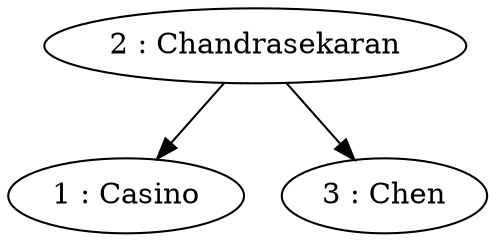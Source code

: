 digraph T {
2
2 [label=<<font color="black">2 : Chandrasekaran</font>>];
2 -> 1
1 [label=<<font color="black">1 : Casino</font>>];



2 -> 3
3 [label=<<font color="black">3 : Chen</font>>];



}
